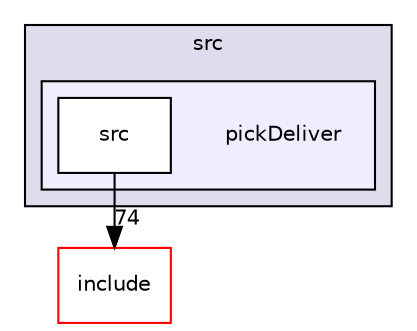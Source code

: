 digraph "/home/vicky/pgrouting/pgrouting/pgrouting/src/pickDeliver" {
  compound=true
  node [ fontsize="10", fontname="Helvetica"];
  edge [ labelfontsize="10", labelfontname="Helvetica"];
  subgraph clusterdir_68267d1309a1af8e8297ef4c3efbcdba {
    graph [ bgcolor="#ddddee", pencolor="black", label="src" fontname="Helvetica", fontsize="10", URL="dir_68267d1309a1af8e8297ef4c3efbcdba.html"]
  subgraph clusterdir_e1e5aebfba040cfbae1d1213d15e41c3 {
    graph [ bgcolor="#eeeeff", pencolor="black", label="" URL="dir_e1e5aebfba040cfbae1d1213d15e41c3.html"];
    dir_e1e5aebfba040cfbae1d1213d15e41c3 [shape=plaintext label="pickDeliver"];
    dir_24085d12740fb9ae479a2923b7dc06de [shape=box label="src" color="black" fillcolor="white" style="filled" URL="dir_24085d12740fb9ae479a2923b7dc06de.html"];
  }
  }
  dir_d44c64559bbebec7f509842c48db8b23 [shape=box label="include" fillcolor="white" style="filled" color="red" URL="dir_d44c64559bbebec7f509842c48db8b23.html"];
  dir_24085d12740fb9ae479a2923b7dc06de->dir_d44c64559bbebec7f509842c48db8b23 [headlabel="74", labeldistance=1.5 headhref="dir_000069_000000.html"];
}
